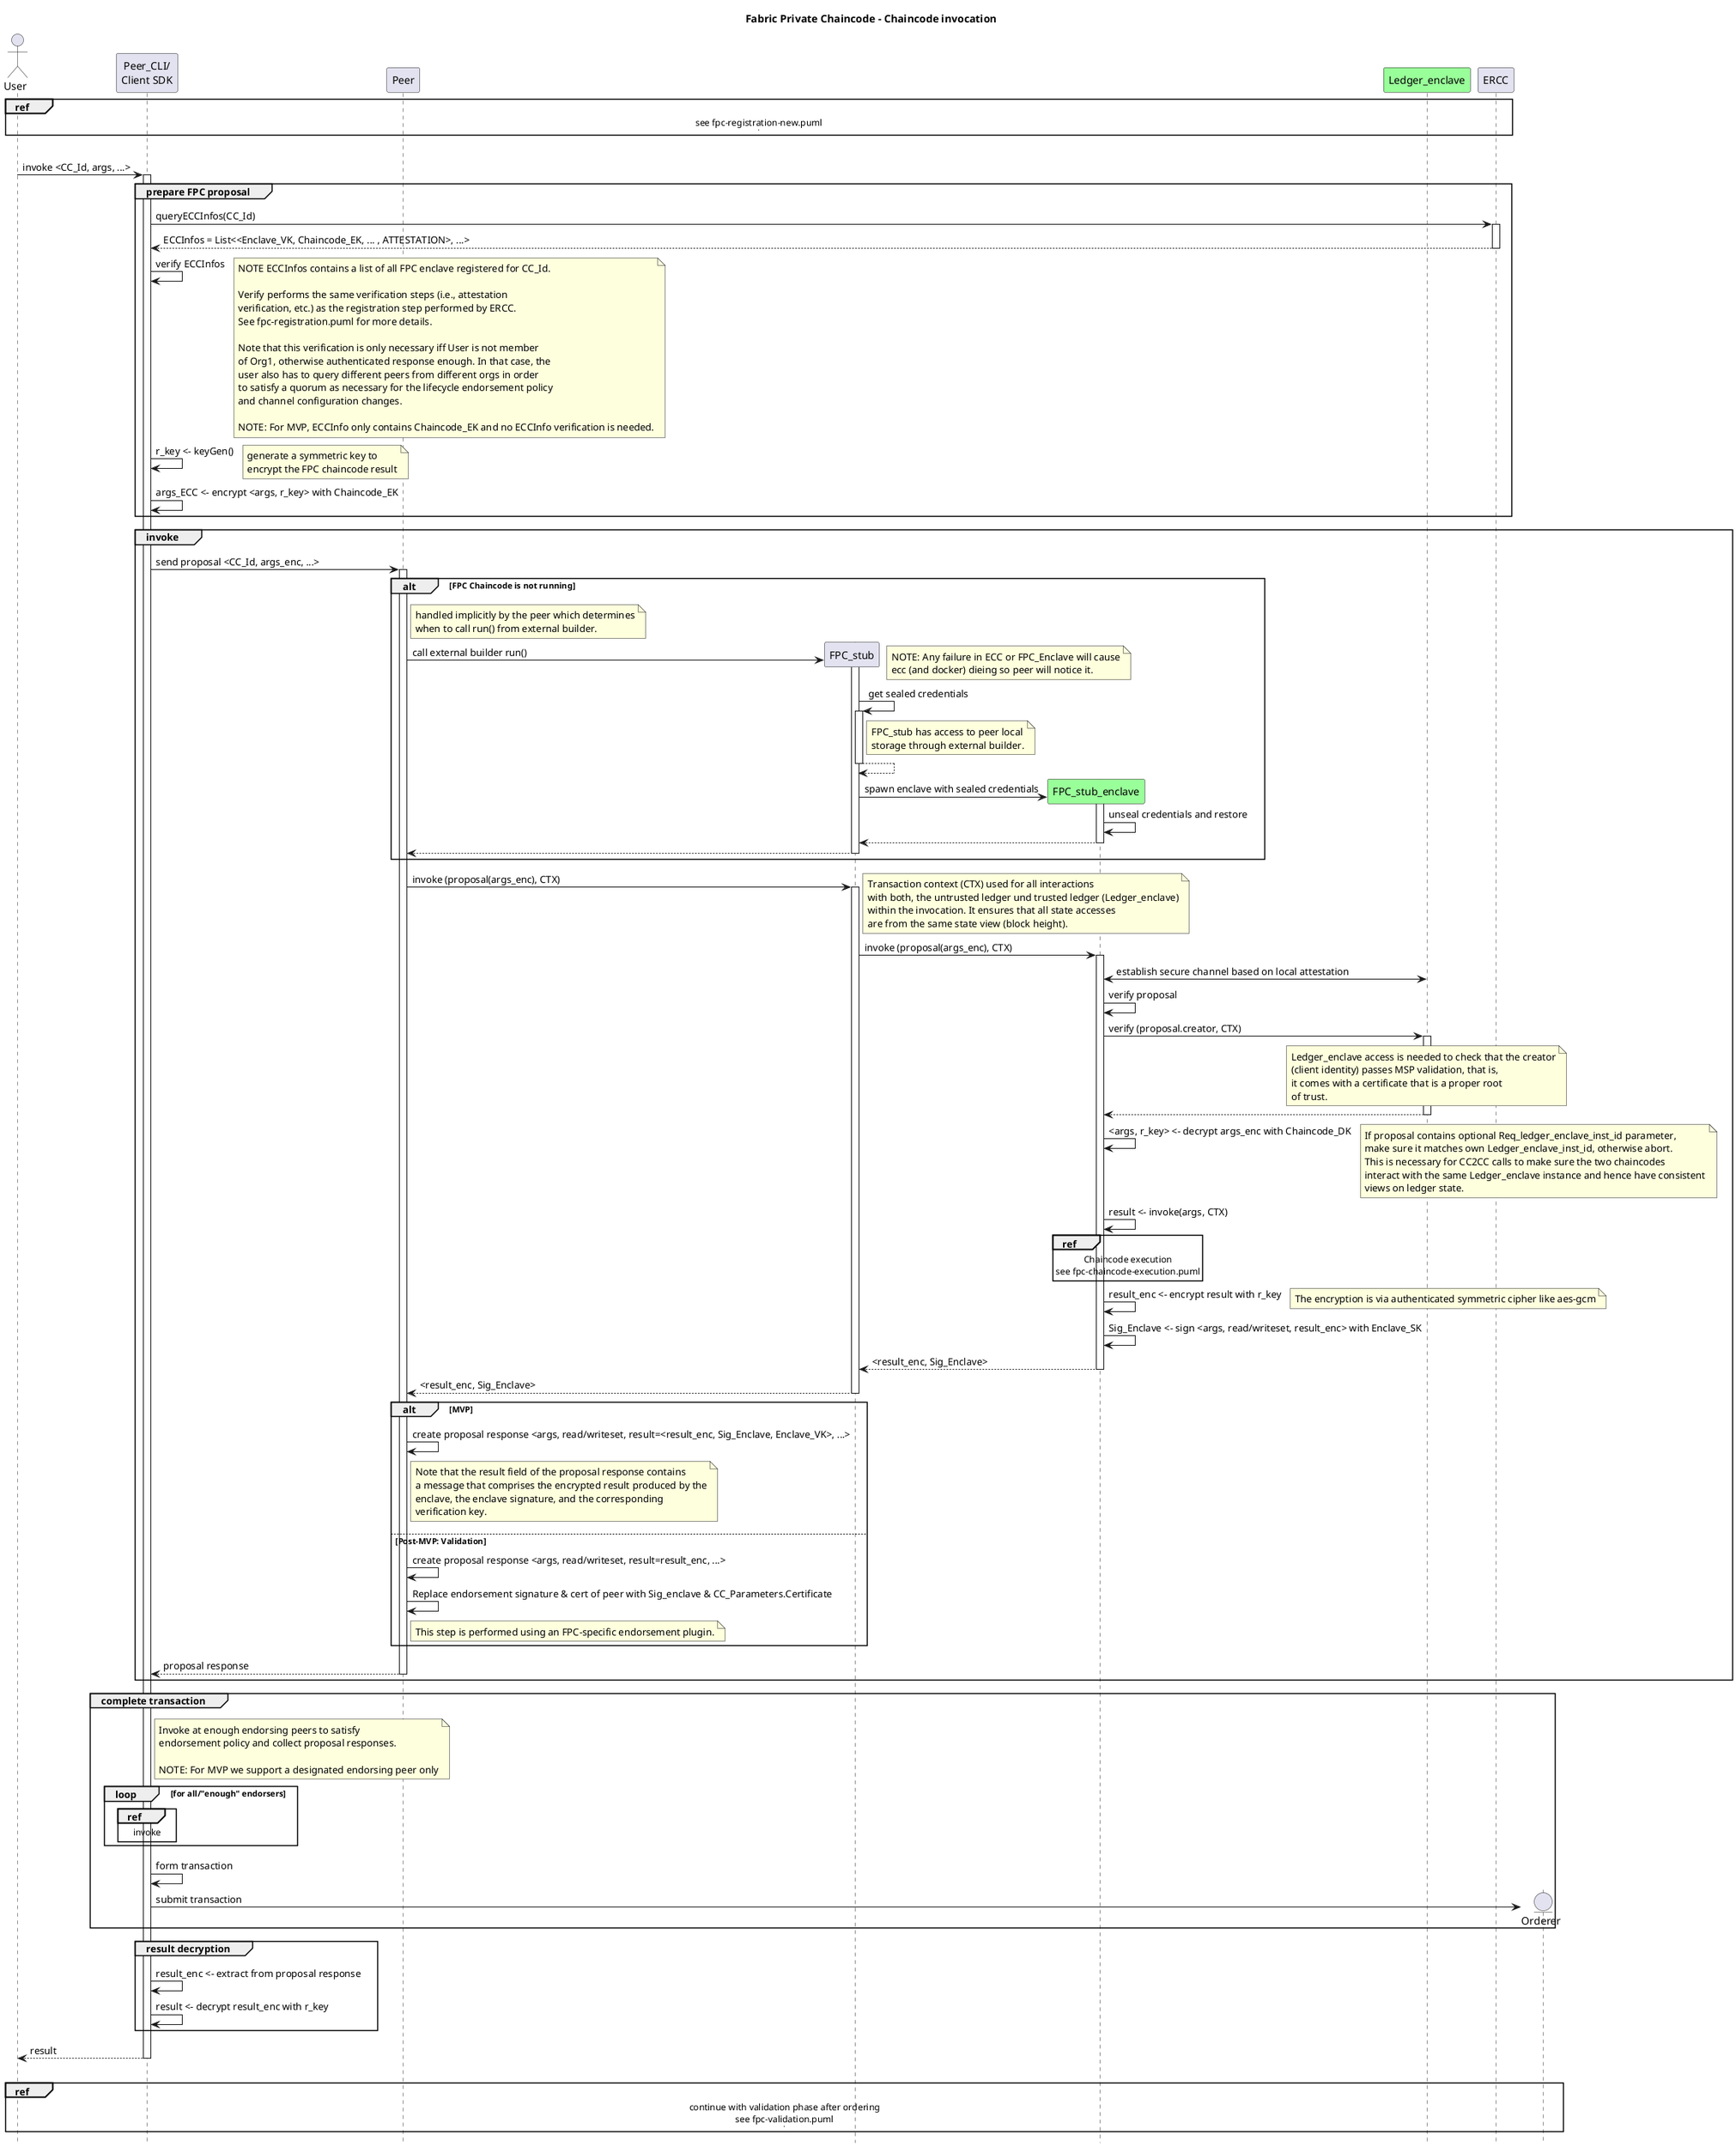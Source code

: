 /'
    Copyright 2020 Intel Corporation
    Copyright IBM Corp. All Rights Reserved.

    SPDX-License-Identifier: Apache-2.0
'/

@startuml

'- force wrapping of longer text
'skinparam wrapWidth 400

!pragma teoz true

hide footbox
title Foot Box removed

title Fabric Private Chaincode - Chaincode invocation

actor "User" as User1 order 9

participant "Peer_CLI/\nClient SDK" as CLI order 10

participant "Ledger_enclave" as TLCC1 order 45 #99FF99

participant "Peer" as Peer order 25
participant "ERCC" as ERCC1 order 50

ref over User1, ERCC1
  see fpc-registration-new.puml
  |||
end ref
|||

User1 -> CLI ++: invoke <CC_Id, args, ...>

group prepare FPC proposal

CLI -> ERCC1 ++: queryECCInfos(CC_Id)
return ECCInfos = List<<Enclave_VK, Chaincode_EK, ... , ATTESTATION>, ...>

CLI -> CLI: verify ECCInfos
note right
  NOTE ECCInfos contains a list of all FPC enclave registered for CC_Id.

  Verify performs the same verification steps (i.e., attestation
  verification, etc.) as the registration step performed by ERCC.
  See fpc-registration.puml for more details.

  Note that this verification is only necessary iff User is not member
  of Org1, otherwise authenticated response enough. In that case, the
  user also has to query different peers from different orgs in order
  to satisfy a quorum as necessary for the lifecycle endorsement policy
  and channel configuration changes.

  NOTE: For MVP, ECCInfo only contains Chaincode_EK and no ECCInfo verification is needed.
end note

CLI -> CLI : r_key <- keyGen()
note right
    generate a symmetric key to
    encrypt the FPC chaincode result
end note

CLI -> CLI : args_ECC <- encrypt <args, r_key> with Chaincode_EK

end

group invoke
  CLI -> Peer ++: send proposal <CC_Id, args_enc, ...>

  alt FPC Chaincode is not running
      note right Peer
          handled implicitly by the peer which determines
          when to call run() from external builder.
      end note

      create participant "FPC_stub" as ECC1 order 26
      Peer -> ECC1 ++: call external builder run()
      note right
          NOTE: Any failure in ECC or FPC_Enclave will cause
          ecc (and docker) dieing so peer will notice it.
      end note


      ECC1 -> ECC1 ++: get sealed credentials
      note right ECC1
        FPC_stub has access to peer local
        storage through external builder.
      end note
      return

      create participant "FPC_stub_enclave" as Enclave1 order 30 #99FF99
      ECC1 -> Enclave1 ++ : spawn enclave with sealed credentials
      Enclave1 -> Enclave1 : unseal credentials and restore
      return
      return
  end

      Peer -> ECC1 ++: invoke (proposal(args_enc), CTX)
      note right
        Transaction context (CTX) used for all interactions
        with both, the untrusted ledger und trusted ledger (Ledger_enclave)
        within the invocation. It ensures that all state accesses
        are from the same state view (block height).
      end note
      ECC1 -> Enclave1 ++: invoke (proposal(args_enc), CTX)

      Enclave1 <-> TLCC1: establish secure channel based on local attestation

      Enclave1 -> Enclave1 : verify proposal

      Enclave1 -> TLCC1 ++: verify (proposal.creator, CTX)
      note over TLCC1
      Ledger_enclave access is needed to check that the creator
      (client identity) passes MSP validation, that is,
      it comes with a certificate that is a proper root
      of trust.
      end note
      return


      Enclave1 -> Enclave1 : <args, r_key> <- decrypt args_enc with Chaincode_DK

      note right
        If proposal contains optional Req_ledger_enclave_inst_id parameter,
        make sure it matches own Ledger_enclave_inst_id, otherwise abort.
        This is necessary for CC2CC calls to make sure the two chaincodes
        interact with the same Ledger_enclave instance and hence have consistent
        views on ledger state.
      end note

      Enclave1 -> Enclave1: result <- invoke(args, CTX)
      ref over Enclave1
        Chaincode execution
        see fpc-chaincode-execution.puml
      end ref


      Enclave1 -> Enclave1 : result_enc <- encrypt result with r_key
      note right
        The encryption is via authenticated symmetric cipher like aes-gcm
      end note
      Enclave1 -> Enclave1 : Sig_Enclave <- sign <args, read/writeset, result_enc> with Enclave_SK
      return <result_enc, Sig_Enclave>

    return <result_enc, Sig_Enclave>

    alt  MVP
      Peer -> Peer : create proposal response <args, read/writeset, result=<result_enc, Sig_Enclave, Enclave_VK>, ...>
      note right Peer
          Note that the result field of the proposal response contains
          a message that comprises the encrypted result produced by the
          enclave, the enclave signature, and the corresponding
          verification key.
      end note

    else Post-MVP: Validation
      Peer -> Peer : create proposal response <args, read/writeset, result=result_enc, ...>
      Peer -> Peer : Replace endorsement signature & cert of peer with Sig_enclave & CC_Parameters.Certificate
      note right Peer
          This step is performed using an FPC-specific endorsement plugin.
      end note
    end

    return proposal response
end

group complete transaction
    note right CLI
        Invoke at enough endorsing peers to satisfy
        endorsement policy and collect proposal responses.

        NOTE: For MVP we support a designated endorsing peer only
    end note
    loop for all/"enough" endorsers

        ref over CLI
            invoke
        end
    end
    CLI -> CLI : form transaction

    create entity Orderer order 100
    CLI -> Orderer : submit transaction
end

group result decryption
    CLI -> CLI : result_enc <- extract from proposal response
    CLI -> CLI : result <- decrypt result_enc with r_key
end


return result

|||

ref over User1, Orderer
    continue with validation phase after ordering
    see fpc-validation.puml
    |||
end ref

@enduml
